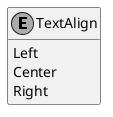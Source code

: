 ﻿@startuml
skinparam monochrome true
hide empty members

enum TextAlign {
    Left
    Center
    Right
}

@enduml

